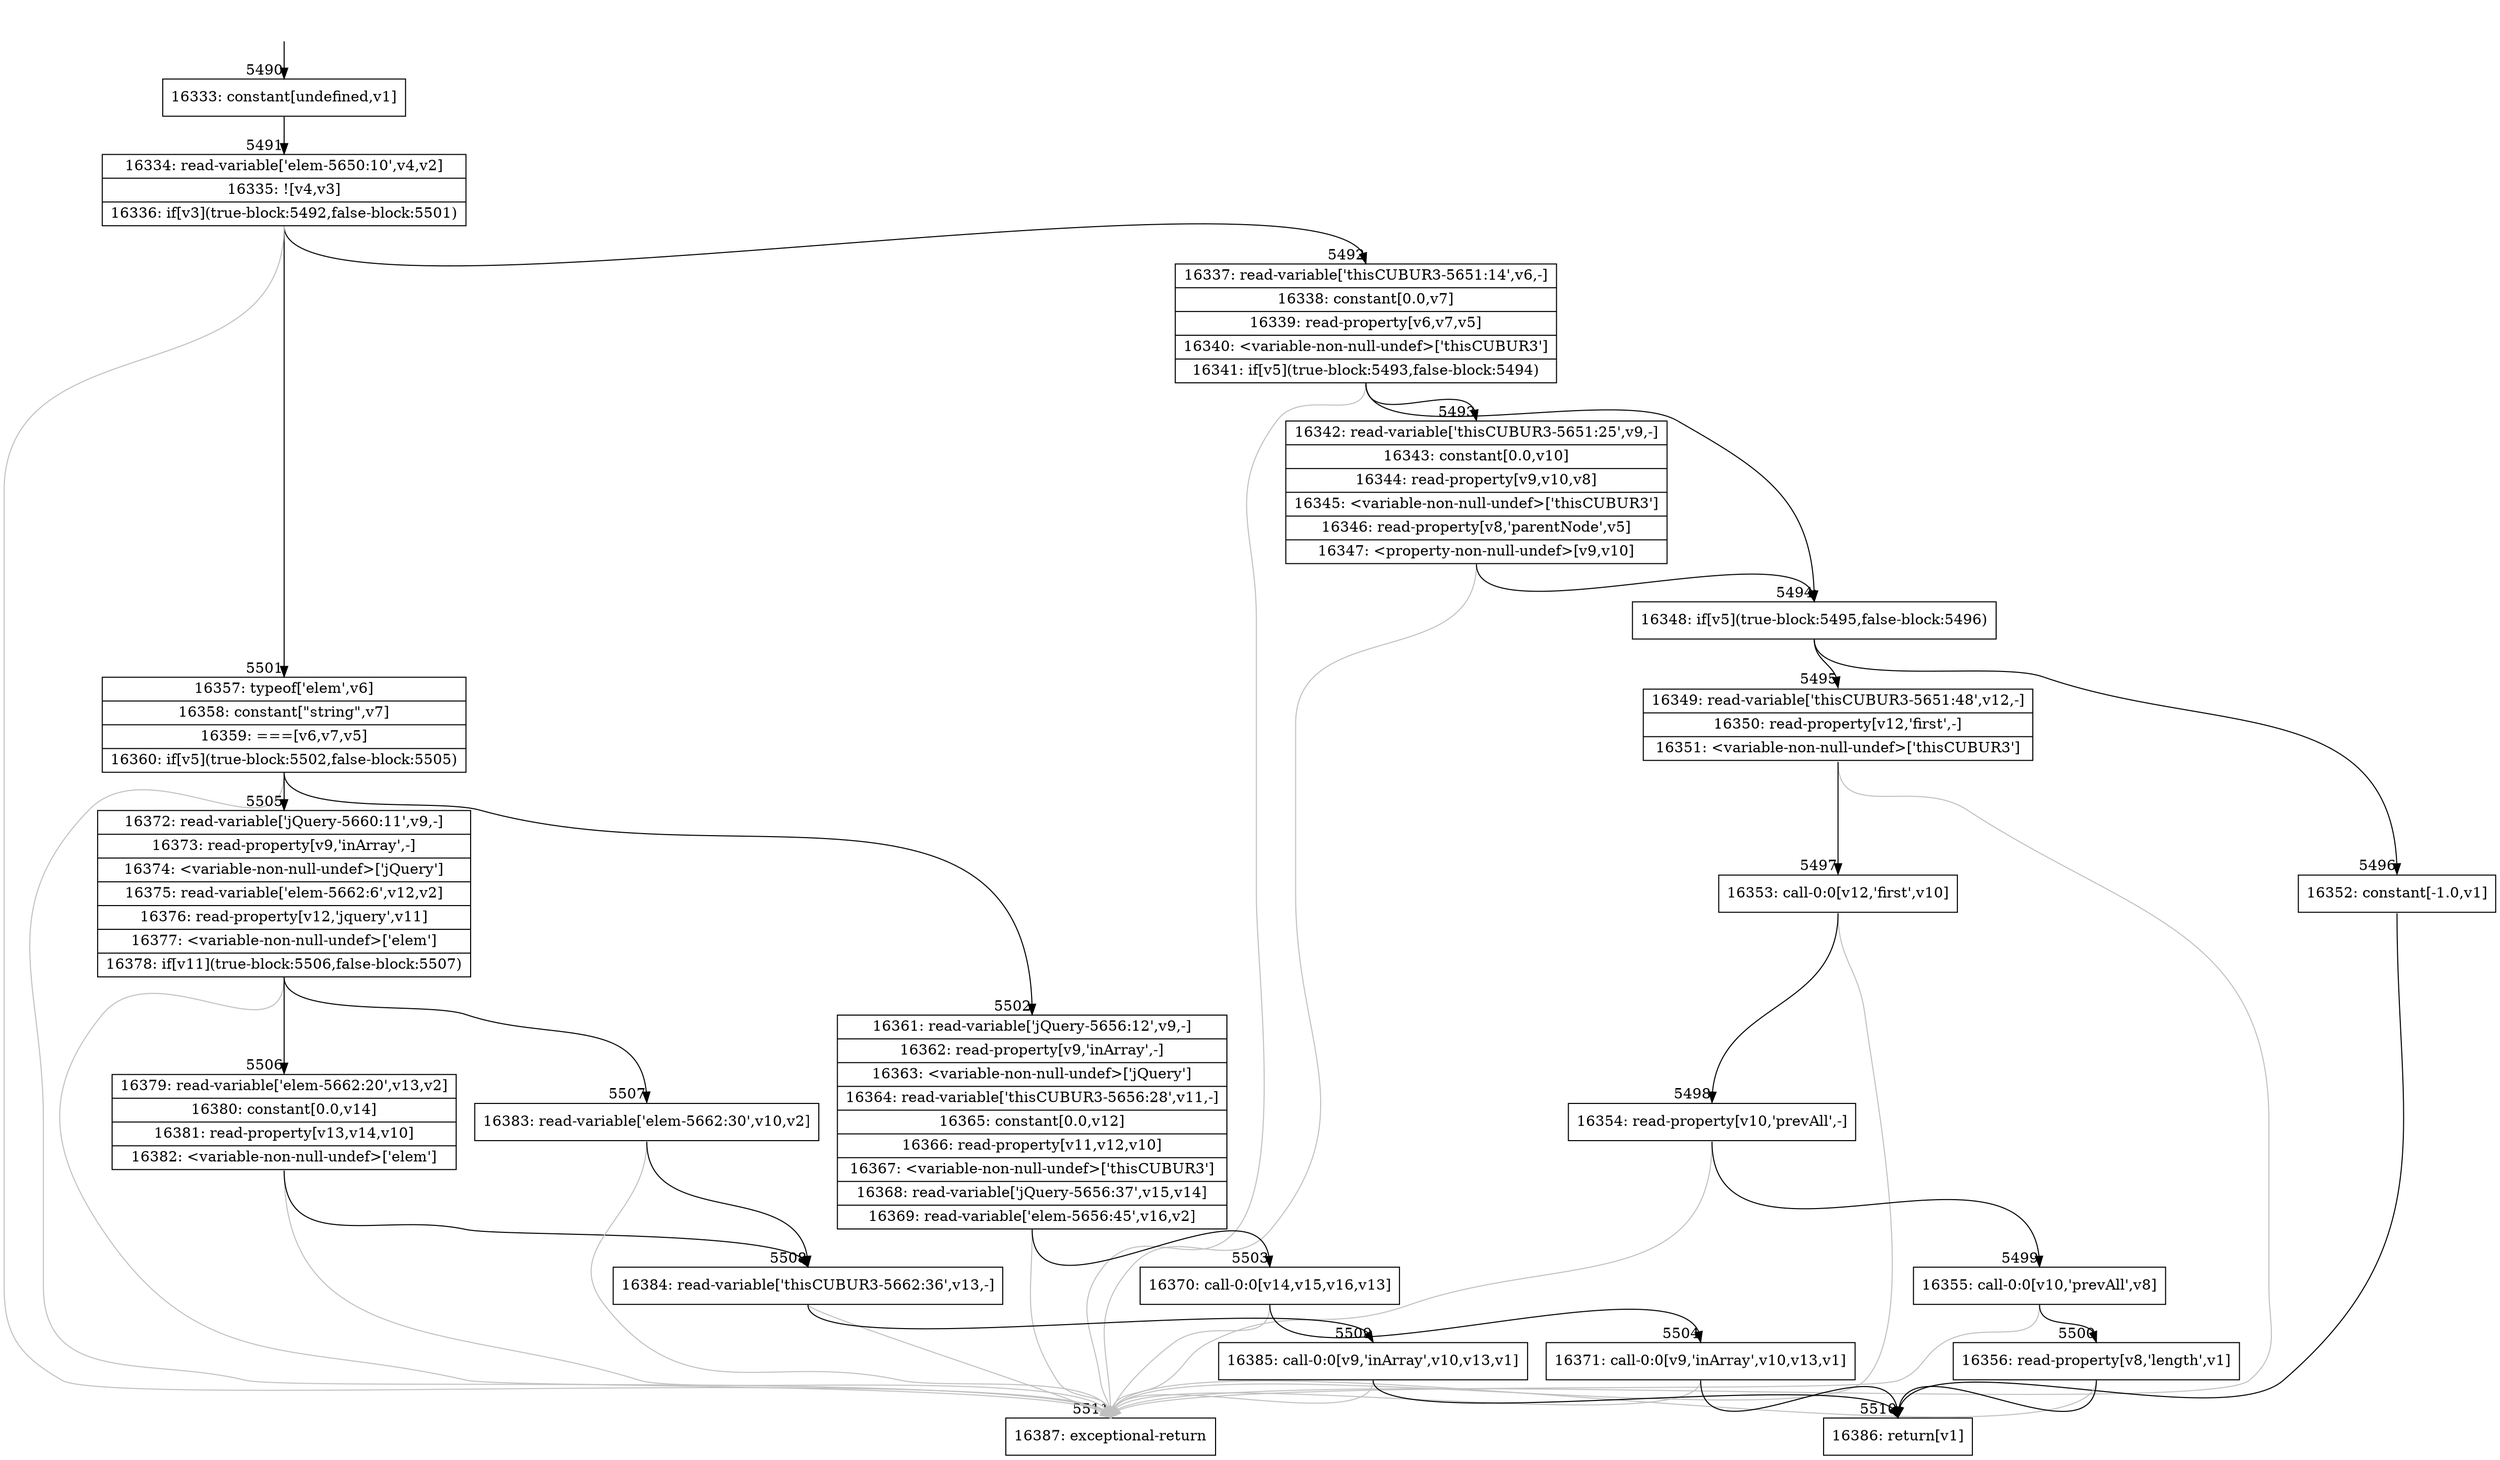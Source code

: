 digraph {
rankdir="TD"
BB_entry346[shape=none,label=""];
BB_entry346 -> BB5490 [tailport=s, headport=n, headlabel="    5490"]
BB5490 [shape=record label="{16333: constant[undefined,v1]}" ] 
BB5490 -> BB5491 [tailport=s, headport=n, headlabel="      5491"]
BB5491 [shape=record label="{16334: read-variable['elem-5650:10',v4,v2]|16335: ![v4,v3]|16336: if[v3](true-block:5492,false-block:5501)}" ] 
BB5491 -> BB5492 [tailport=s, headport=n, headlabel="      5492"]
BB5491 -> BB5501 [tailport=s, headport=n, headlabel="      5501"]
BB5491 -> BB5511 [tailport=s, headport=n, color=gray, headlabel="      5511"]
BB5492 [shape=record label="{16337: read-variable['thisCUBUR3-5651:14',v6,-]|16338: constant[0.0,v7]|16339: read-property[v6,v7,v5]|16340: \<variable-non-null-undef\>['thisCUBUR3']|16341: if[v5](true-block:5493,false-block:5494)}" ] 
BB5492 -> BB5494 [tailport=s, headport=n, headlabel="      5494"]
BB5492 -> BB5493 [tailport=s, headport=n, headlabel="      5493"]
BB5492 -> BB5511 [tailport=s, headport=n, color=gray]
BB5493 [shape=record label="{16342: read-variable['thisCUBUR3-5651:25',v9,-]|16343: constant[0.0,v10]|16344: read-property[v9,v10,v8]|16345: \<variable-non-null-undef\>['thisCUBUR3']|16346: read-property[v8,'parentNode',v5]|16347: \<property-non-null-undef\>[v9,v10]}" ] 
BB5493 -> BB5494 [tailport=s, headport=n]
BB5493 -> BB5511 [tailport=s, headport=n, color=gray]
BB5494 [shape=record label="{16348: if[v5](true-block:5495,false-block:5496)}" ] 
BB5494 -> BB5495 [tailport=s, headport=n, headlabel="      5495"]
BB5494 -> BB5496 [tailport=s, headport=n, headlabel="      5496"]
BB5495 [shape=record label="{16349: read-variable['thisCUBUR3-5651:48',v12,-]|16350: read-property[v12,'first',-]|16351: \<variable-non-null-undef\>['thisCUBUR3']}" ] 
BB5495 -> BB5497 [tailport=s, headport=n, headlabel="      5497"]
BB5495 -> BB5511 [tailport=s, headport=n, color=gray]
BB5496 [shape=record label="{16352: constant[-1.0,v1]}" ] 
BB5496 -> BB5510 [tailport=s, headport=n, headlabel="      5510"]
BB5497 [shape=record label="{16353: call-0:0[v12,'first',v10]}" ] 
BB5497 -> BB5498 [tailport=s, headport=n, headlabel="      5498"]
BB5497 -> BB5511 [tailport=s, headport=n, color=gray]
BB5498 [shape=record label="{16354: read-property[v10,'prevAll',-]}" ] 
BB5498 -> BB5499 [tailport=s, headport=n, headlabel="      5499"]
BB5498 -> BB5511 [tailport=s, headport=n, color=gray]
BB5499 [shape=record label="{16355: call-0:0[v10,'prevAll',v8]}" ] 
BB5499 -> BB5500 [tailport=s, headport=n, headlabel="      5500"]
BB5499 -> BB5511 [tailport=s, headport=n, color=gray]
BB5500 [shape=record label="{16356: read-property[v8,'length',v1]}" ] 
BB5500 -> BB5510 [tailport=s, headport=n]
BB5500 -> BB5511 [tailport=s, headport=n, color=gray]
BB5501 [shape=record label="{16357: typeof['elem',v6]|16358: constant[\"string\",v7]|16359: ===[v6,v7,v5]|16360: if[v5](true-block:5502,false-block:5505)}" ] 
BB5501 -> BB5502 [tailport=s, headport=n, headlabel="      5502"]
BB5501 -> BB5505 [tailport=s, headport=n, headlabel="      5505"]
BB5501 -> BB5511 [tailport=s, headport=n, color=gray]
BB5502 [shape=record label="{16361: read-variable['jQuery-5656:12',v9,-]|16362: read-property[v9,'inArray',-]|16363: \<variable-non-null-undef\>['jQuery']|16364: read-variable['thisCUBUR3-5656:28',v11,-]|16365: constant[0.0,v12]|16366: read-property[v11,v12,v10]|16367: \<variable-non-null-undef\>['thisCUBUR3']|16368: read-variable['jQuery-5656:37',v15,v14]|16369: read-variable['elem-5656:45',v16,v2]}" ] 
BB5502 -> BB5503 [tailport=s, headport=n, headlabel="      5503"]
BB5502 -> BB5511 [tailport=s, headport=n, color=gray]
BB5503 [shape=record label="{16370: call-0:0[v14,v15,v16,v13]}" ] 
BB5503 -> BB5504 [tailport=s, headport=n, headlabel="      5504"]
BB5503 -> BB5511 [tailport=s, headport=n, color=gray]
BB5504 [shape=record label="{16371: call-0:0[v9,'inArray',v10,v13,v1]}" ] 
BB5504 -> BB5510 [tailport=s, headport=n]
BB5504 -> BB5511 [tailport=s, headport=n, color=gray]
BB5505 [shape=record label="{16372: read-variable['jQuery-5660:11',v9,-]|16373: read-property[v9,'inArray',-]|16374: \<variable-non-null-undef\>['jQuery']|16375: read-variable['elem-5662:6',v12,v2]|16376: read-property[v12,'jquery',v11]|16377: \<variable-non-null-undef\>['elem']|16378: if[v11](true-block:5506,false-block:5507)}" ] 
BB5505 -> BB5506 [tailport=s, headport=n, headlabel="      5506"]
BB5505 -> BB5507 [tailport=s, headport=n, headlabel="      5507"]
BB5505 -> BB5511 [tailport=s, headport=n, color=gray]
BB5506 [shape=record label="{16379: read-variable['elem-5662:20',v13,v2]|16380: constant[0.0,v14]|16381: read-property[v13,v14,v10]|16382: \<variable-non-null-undef\>['elem']}" ] 
BB5506 -> BB5508 [tailport=s, headport=n, headlabel="      5508"]
BB5506 -> BB5511 [tailport=s, headport=n, color=gray]
BB5507 [shape=record label="{16383: read-variable['elem-5662:30',v10,v2]}" ] 
BB5507 -> BB5508 [tailport=s, headport=n]
BB5507 -> BB5511 [tailport=s, headport=n, color=gray]
BB5508 [shape=record label="{16384: read-variable['thisCUBUR3-5662:36',v13,-]}" ] 
BB5508 -> BB5509 [tailport=s, headport=n, headlabel="      5509"]
BB5508 -> BB5511 [tailport=s, headport=n, color=gray]
BB5509 [shape=record label="{16385: call-0:0[v9,'inArray',v10,v13,v1]}" ] 
BB5509 -> BB5510 [tailport=s, headport=n]
BB5509 -> BB5511 [tailport=s, headport=n, color=gray]
BB5510 [shape=record label="{16386: return[v1]}" ] 
BB5511 [shape=record label="{16387: exceptional-return}" ] 
}

